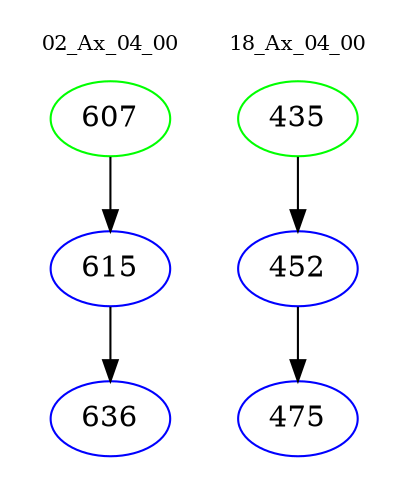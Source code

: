 digraph{
subgraph cluster_0 {
color = white
label = "02_Ax_04_00";
fontsize=10;
T0_607 [label="607", color="green"]
T0_607 -> T0_615 [color="black"]
T0_615 [label="615", color="blue"]
T0_615 -> T0_636 [color="black"]
T0_636 [label="636", color="blue"]
}
subgraph cluster_1 {
color = white
label = "18_Ax_04_00";
fontsize=10;
T1_435 [label="435", color="green"]
T1_435 -> T1_452 [color="black"]
T1_452 [label="452", color="blue"]
T1_452 -> T1_475 [color="black"]
T1_475 [label="475", color="blue"]
}
}
